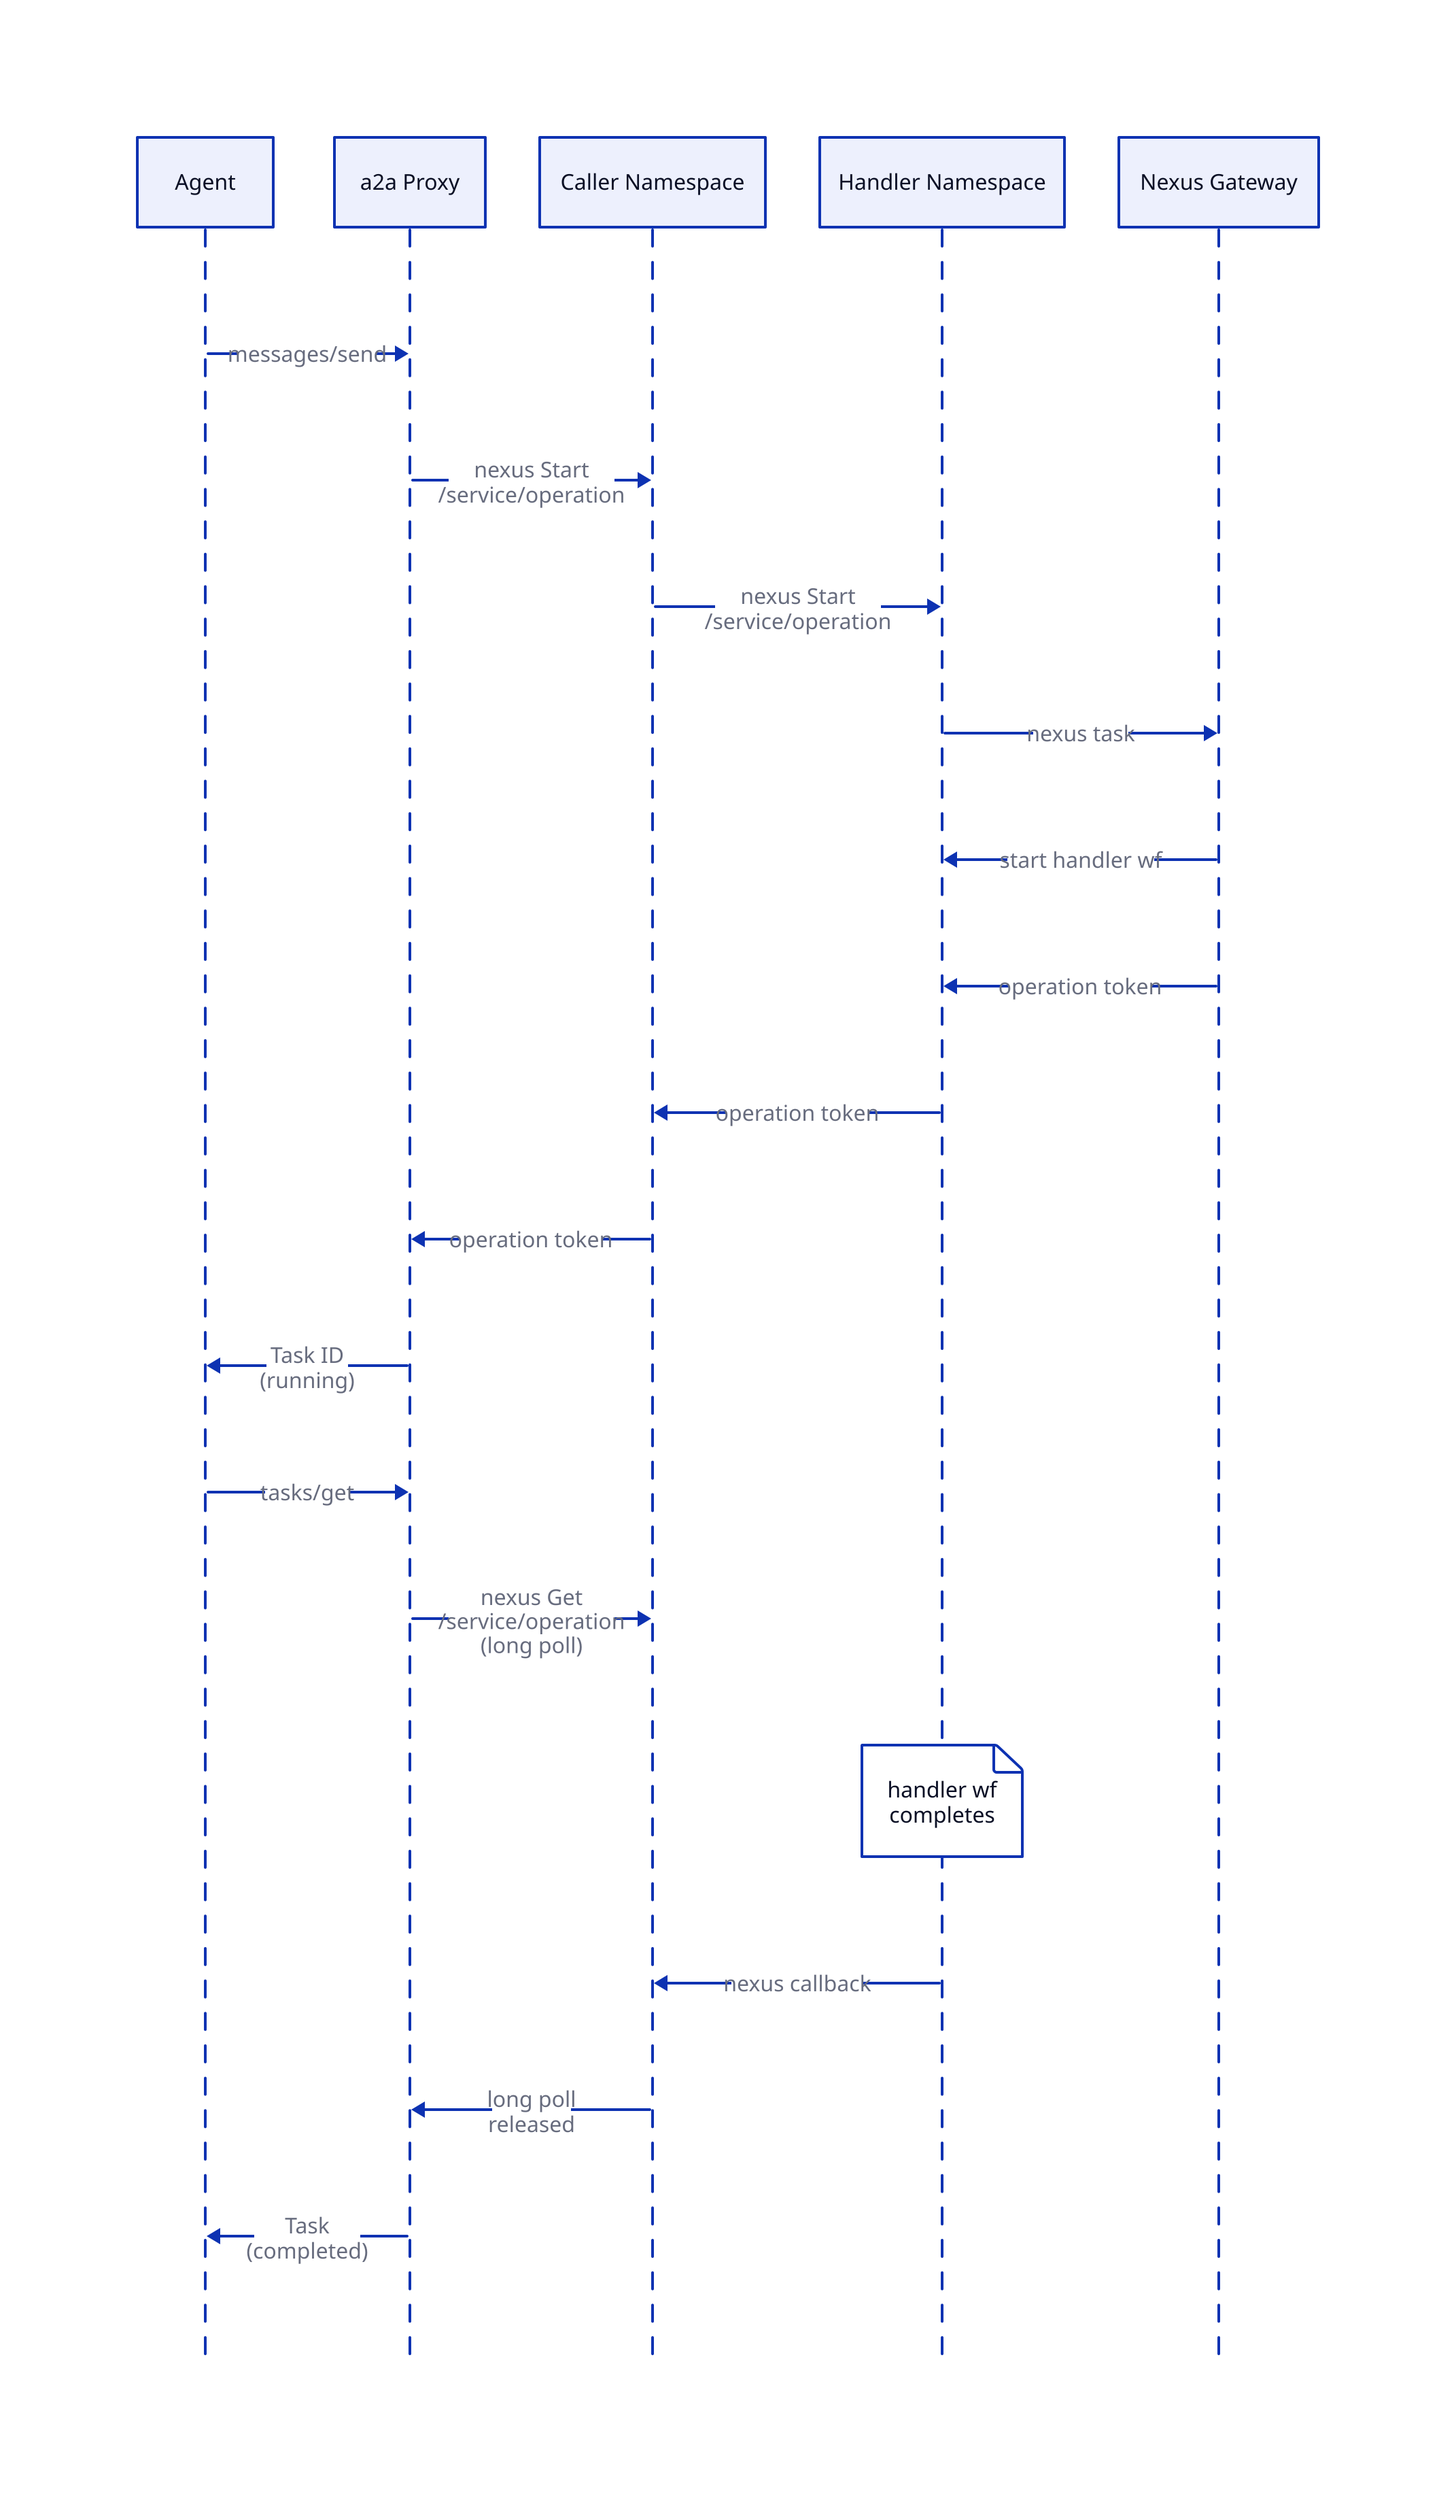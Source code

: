 shape: sequence_diagram
agent: {
  label: Agent
}
a2a-proxy: {
  label: a2a Proxy
}
caller-ns: {
  label: Caller Namespace
}
handler-ns: {
  label: Handler Namespace
}
nexus-gateway: {
  label: Nexus Gateway
}

agent -> a2a-proxy: messages/send
a2a-proxy -> caller-ns: nexus Start\n/service/operation
caller-ns -> handler-ns: nexus Start\n/service/operation
handler-ns -> nexus-gateway: nexus task
nexus-gateway -> handler-ns: start handler wf
nexus-gateway -> handler-ns: operation token
handler-ns -> caller-ns: operation token
caller-ns -> a2a-proxy: operation token
a2a-proxy -> agent: Task ID\n(running)
agent -> a2a-proxy: tasks/get
a2a-proxy -> caller-ns: nexus Get\n/service/operation\n(long poll)
handler-ns."handler wf\ncompletes"
handler-ns -> caller-ns: nexus callback
caller-ns -> a2a-proxy: long poll\nreleased
a2a-proxy -> agent: Task\n(completed)
